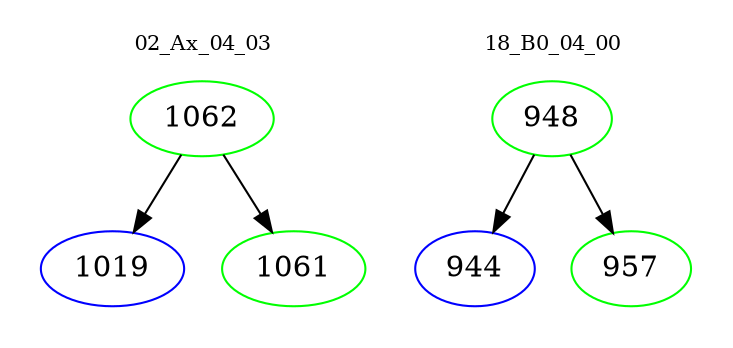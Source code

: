 digraph{
subgraph cluster_0 {
color = white
label = "02_Ax_04_03";
fontsize=10;
T0_1062 [label="1062", color="green"]
T0_1062 -> T0_1019 [color="black"]
T0_1019 [label="1019", color="blue"]
T0_1062 -> T0_1061 [color="black"]
T0_1061 [label="1061", color="green"]
}
subgraph cluster_1 {
color = white
label = "18_B0_04_00";
fontsize=10;
T1_948 [label="948", color="green"]
T1_948 -> T1_944 [color="black"]
T1_944 [label="944", color="blue"]
T1_948 -> T1_957 [color="black"]
T1_957 [label="957", color="green"]
}
}
